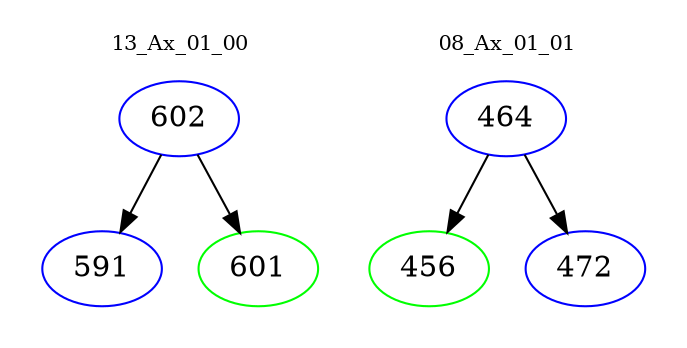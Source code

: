 digraph{
subgraph cluster_0 {
color = white
label = "13_Ax_01_00";
fontsize=10;
T0_602 [label="602", color="blue"]
T0_602 -> T0_591 [color="black"]
T0_591 [label="591", color="blue"]
T0_602 -> T0_601 [color="black"]
T0_601 [label="601", color="green"]
}
subgraph cluster_1 {
color = white
label = "08_Ax_01_01";
fontsize=10;
T1_464 [label="464", color="blue"]
T1_464 -> T1_456 [color="black"]
T1_456 [label="456", color="green"]
T1_464 -> T1_472 [color="black"]
T1_472 [label="472", color="blue"]
}
}
